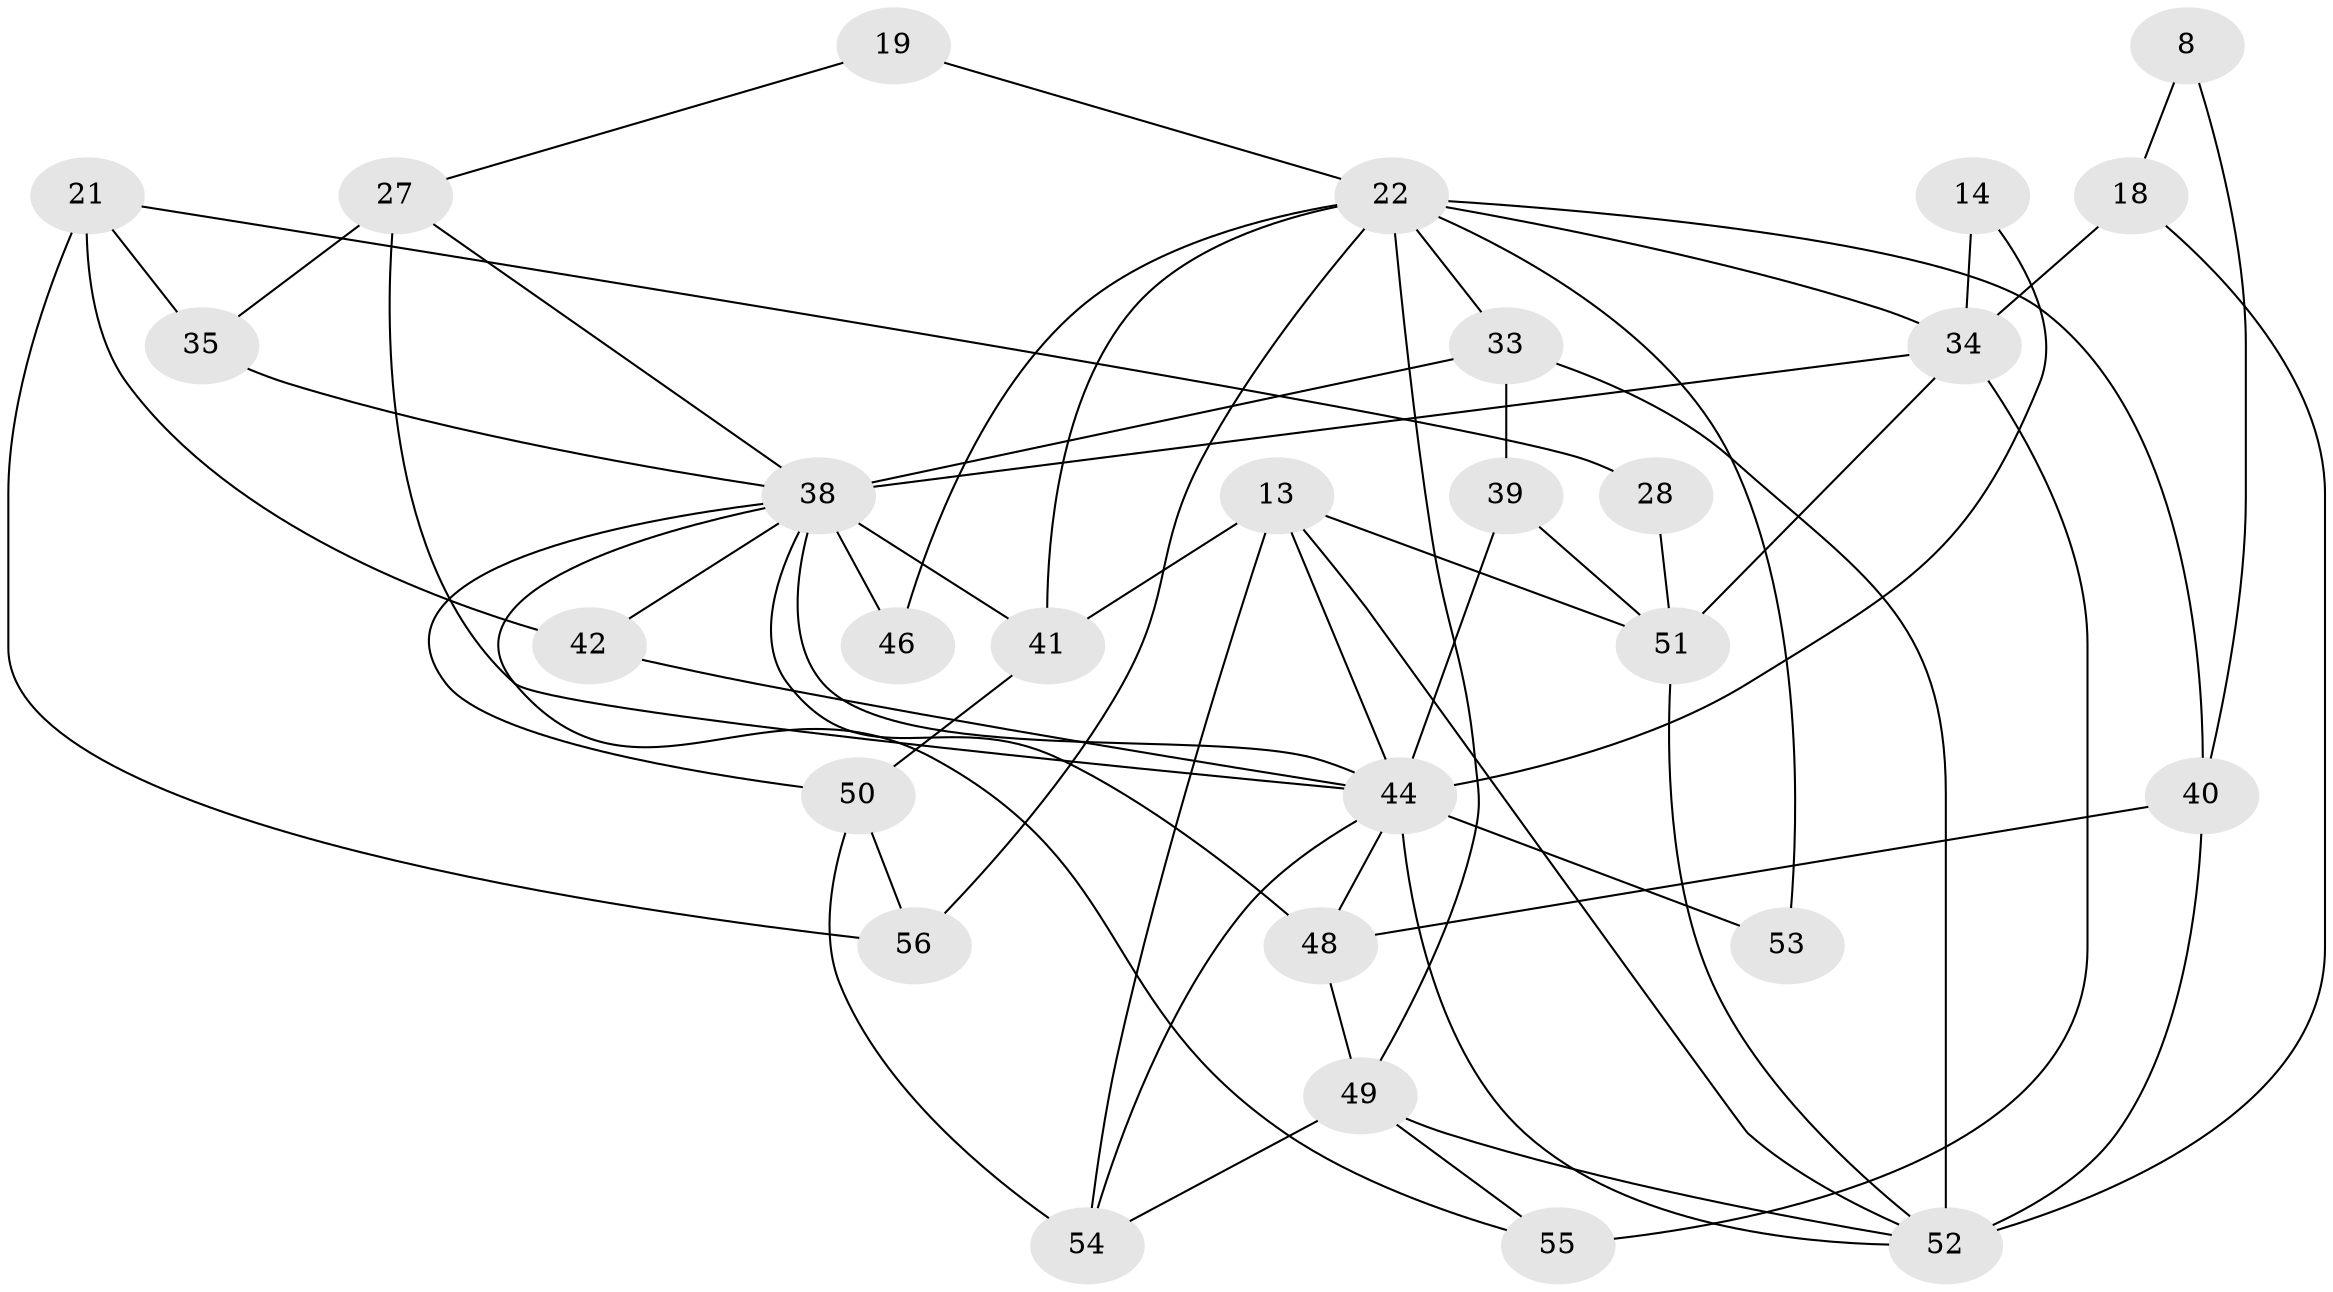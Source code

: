 // original degree distribution, {5: 0.23214285714285715, 3: 0.19642857142857142, 2: 0.17857142857142858, 4: 0.2857142857142857, 6: 0.07142857142857142, 8: 0.017857142857142856, 10: 0.017857142857142856}
// Generated by graph-tools (version 1.1) at 2025/52/03/04/25 21:52:15]
// undirected, 28 vertices, 60 edges
graph export_dot {
graph [start="1"]
  node [color=gray90,style=filled];
  8;
  13 [super="+7"];
  14;
  18;
  19;
  21 [super="+15"];
  22 [super="+11"];
  27 [super="+17+16"];
  28;
  33 [super="+9"];
  34 [super="+24+1"];
  35;
  38 [super="+25+29"];
  39;
  40;
  41;
  42;
  44 [super="+30"];
  46;
  48 [super="+43"];
  49 [super="+20"];
  50 [super="+31"];
  51 [super="+45"];
  52 [super="+4+47"];
  53 [super="+37"];
  54 [super="+32+23"];
  55;
  56;
  8 -- 18;
  8 -- 40;
  13 -- 51 [weight=2];
  13 -- 41 [weight=2];
  13 -- 44;
  13 -- 52;
  13 -- 54;
  14 -- 34;
  14 -- 44;
  18 -- 34 [weight=2];
  18 -- 52 [weight=2];
  19 -- 27;
  19 -- 22;
  21 -- 35;
  21 -- 56 [weight=2];
  21 -- 28;
  21 -- 42;
  22 -- 56 [weight=2];
  22 -- 49;
  22 -- 34 [weight=2];
  22 -- 33;
  22 -- 40;
  22 -- 41;
  22 -- 46;
  22 -- 53;
  27 -- 44 [weight=4];
  27 -- 35;
  27 -- 38;
  28 -- 51;
  33 -- 52 [weight=2];
  33 -- 38 [weight=2];
  33 -- 39;
  34 -- 55 [weight=3];
  34 -- 51;
  34 -- 38 [weight=2];
  35 -- 38;
  38 -- 55;
  38 -- 50;
  38 -- 42;
  38 -- 44;
  38 -- 46 [weight=2];
  38 -- 41;
  38 -- 48;
  39 -- 44 [weight=2];
  39 -- 51;
  40 -- 52 [weight=2];
  40 -- 48;
  41 -- 50 [weight=2];
  42 -- 44;
  44 -- 48;
  44 -- 53 [weight=3];
  44 -- 54;
  44 -- 52;
  48 -- 49;
  49 -- 55 [weight=2];
  49 -- 54;
  49 -- 52;
  50 -- 56;
  50 -- 54 [weight=2];
  51 -- 52;
}
